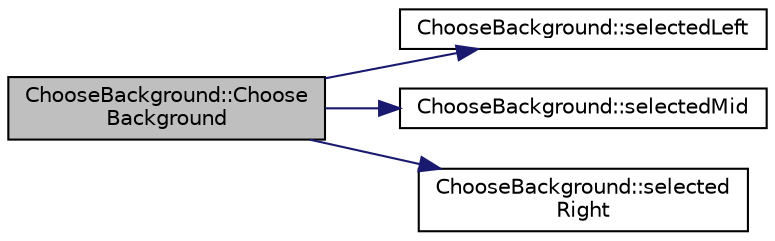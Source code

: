 digraph "ChooseBackground::ChooseBackground"
{
  edge [fontname="Helvetica",fontsize="10",labelfontname="Helvetica",labelfontsize="10"];
  node [fontname="Helvetica",fontsize="10",shape=record];
  rankdir="LR";
  Node1 [label="ChooseBackground::Choose\lBackground",height=0.2,width=0.4,color="black", fillcolor="grey75", style="filled", fontcolor="black"];
  Node1 -> Node2 [color="midnightblue",fontsize="10",style="solid",fontname="Helvetica"];
  Node2 [label="ChooseBackground::selectedLeft",height=0.2,width=0.4,color="black", fillcolor="white", style="filled",URL="$class_choose_background.html#a134632704516ff01d21147a6f7238b8f",tooltip="Wird angetriggert wenn das linke Icon selektiert wurde. "];
  Node1 -> Node3 [color="midnightblue",fontsize="10",style="solid",fontname="Helvetica"];
  Node3 [label="ChooseBackground::selectedMid",height=0.2,width=0.4,color="black", fillcolor="white", style="filled",URL="$class_choose_background.html#a9fa9d22a3cfd437307117bb32036b731",tooltip="Wird angetriggert wenn das mittige Icon selektiert wurde. "];
  Node1 -> Node4 [color="midnightblue",fontsize="10",style="solid",fontname="Helvetica"];
  Node4 [label="ChooseBackground::selected\lRight",height=0.2,width=0.4,color="black", fillcolor="white", style="filled",URL="$class_choose_background.html#afc6ef25b1b6e1ed1e9842be71542a092",tooltip="Wird angetriggert wenn das rechte Icon selektiert wurde. "];
}

